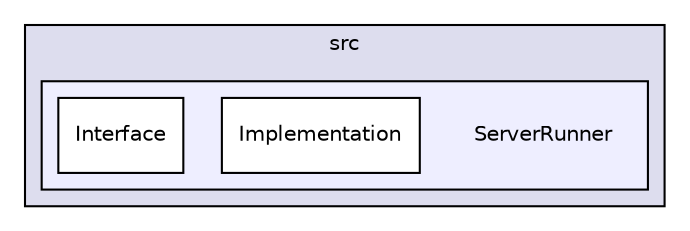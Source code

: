 digraph "D:/Work/Programmieren/Java/D-MARLA/Implementation/MARLA-Server/ServerRunner/src/ServerRunner" {
  compound=true
  node [ fontsize="10", fontname="Helvetica"];
  edge [ labelfontsize="10", labelfontname="Helvetica"];
  subgraph clusterdir_caf7a0ed1a64eca2bb792c53936e784a {
    graph [ bgcolor="#ddddee", pencolor="black", label="src" fontname="Helvetica", fontsize="10", URL="dir_caf7a0ed1a64eca2bb792c53936e784a.html"]
  subgraph clusterdir_413646c86b1dd57ad716c6bf37fdfaca {
    graph [ bgcolor="#eeeeff", pencolor="black", label="" URL="dir_413646c86b1dd57ad716c6bf37fdfaca.html"];
    dir_413646c86b1dd57ad716c6bf37fdfaca [shape=plaintext label="ServerRunner"];
    dir_671850515244a0d99228a02d8c1f81a4 [shape=box label="Implementation" color="black" fillcolor="white" style="filled" URL="dir_671850515244a0d99228a02d8c1f81a4.html"];
    dir_296792f3718b26a6ca90e59663ee86d6 [shape=box label="Interface" color="black" fillcolor="white" style="filled" URL="dir_296792f3718b26a6ca90e59663ee86d6.html"];
  }
  }
}
